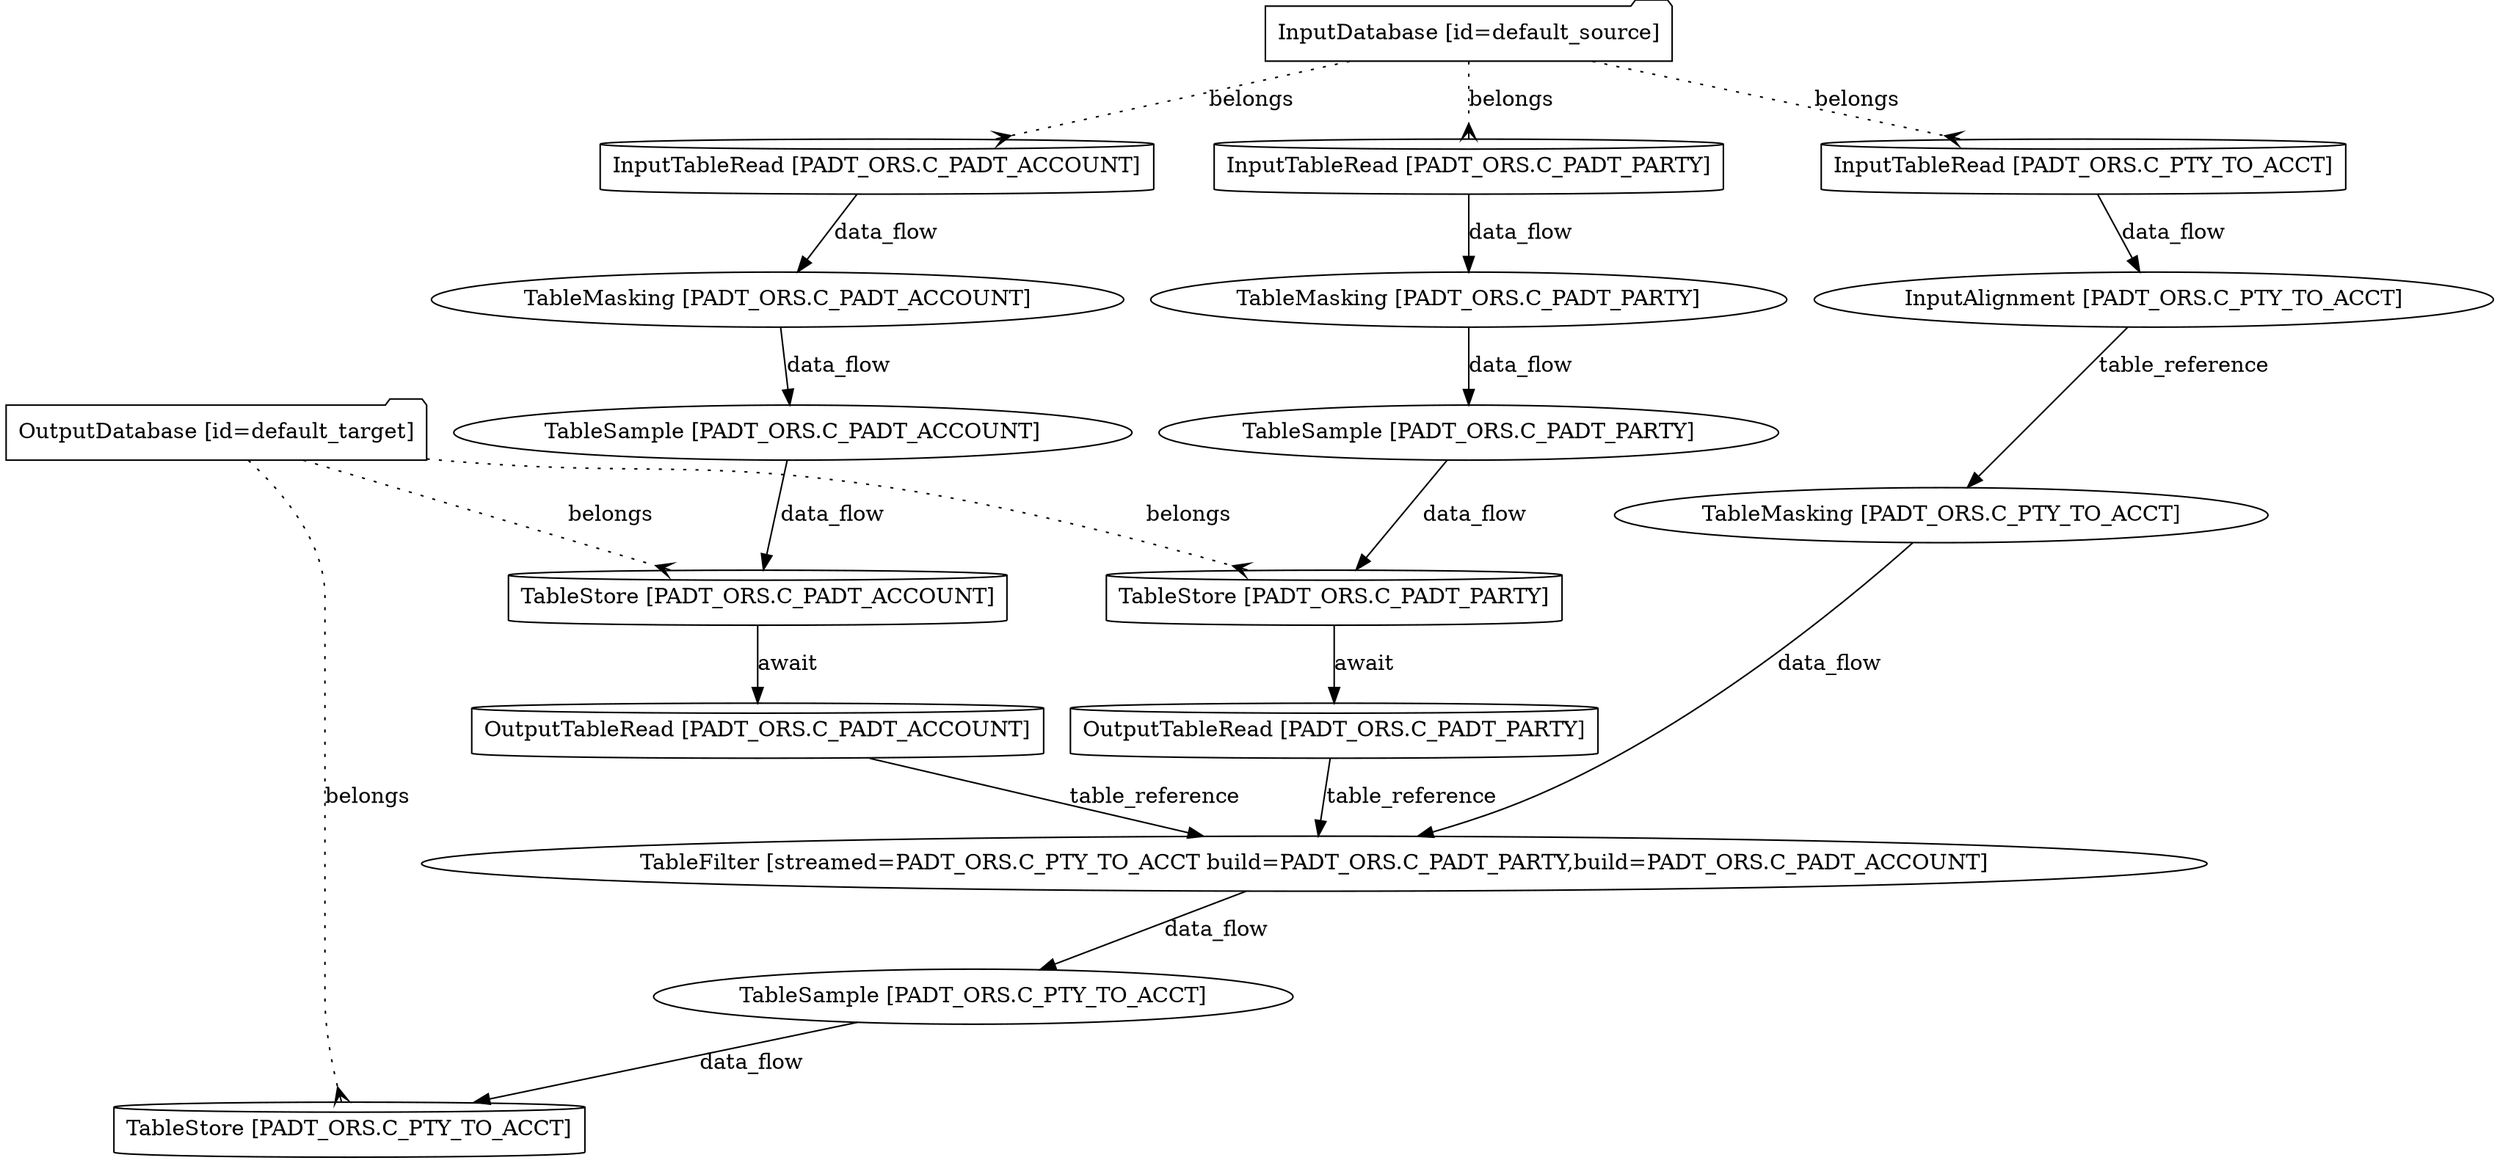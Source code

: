 strict digraph G {
  1 [ label="InputDatabase [id=default_source]" shape="folder" ];
  2 [ label="OutputDatabase [id=default_target]" shape="folder" ];
  3 [ label="TableMasking [PADT_ORS.C_PADT_ACCOUNT]" shape="ellipse" ];
  4 [ label="InputTableRead [PADT_ORS.C_PADT_ACCOUNT]" shape="cylinder" ];
  5 [ label="OutputTableRead [PADT_ORS.C_PADT_ACCOUNT]" shape="cylinder" ];
  6 [ label="TableStore [PADT_ORS.C_PADT_ACCOUNT]" shape="cylinder" ];
  7 [ label="TableMasking [PADT_ORS.C_PADT_PARTY]" shape="ellipse" ];
  8 [ label="InputTableRead [PADT_ORS.C_PADT_PARTY]" shape="cylinder" ];
  9 [ label="OutputTableRead [PADT_ORS.C_PADT_PARTY]" shape="cylinder" ];
  10 [ label="TableStore [PADT_ORS.C_PADT_PARTY]" shape="cylinder" ];
  11 [ label="TableMasking [PADT_ORS.C_PTY_TO_ACCT]" shape="ellipse" ];
  12 [ label="InputTableRead [PADT_ORS.C_PTY_TO_ACCT]" shape="cylinder" ];
  13 [ label="TableStore [PADT_ORS.C_PTY_TO_ACCT]" shape="cylinder" ];
  14 [ label="InputAlignment [PADT_ORS.C_PTY_TO_ACCT]" shape="ellipse" ];
  15 [ label="TableFilter [streamed=PADT_ORS.C_PTY_TO_ACCT build=PADT_ORS.C_PADT_PARTY,build=PADT_ORS.C_PADT_ACCOUNT]" shape="ellipse" ];
  16 [ label="TableSample [PADT_ORS.C_PTY_TO_ACCT]" shape="ellipse" ];
  17 [ label="TableSample [PADT_ORS.C_PADT_ACCOUNT]" shape="ellipse" ];
  18 [ label="TableSample [PADT_ORS.C_PADT_PARTY]" shape="ellipse" ];
  1 -> 4 [ label="belongs" style="dotted" arrowhead="crow" ];
  2 -> 6 [ label="belongs" style="dotted" arrowhead="crow" ];
  1 -> 8 [ label="belongs" style="dotted" arrowhead="crow" ];
  2 -> 10 [ label="belongs" style="dotted" arrowhead="crow" ];
  1 -> 12 [ label="belongs" style="dotted" arrowhead="crow" ];
  2 -> 13 [ label="belongs" style="dotted" arrowhead="crow" ];
  12 -> 14 [ label="data_flow" style="solid" arrowhead="normal" ];
  15 -> 16 [ label="data_flow" style="solid" arrowhead="normal" ];
  10 -> 9 [ label="await" style="solid" arrowhead="normal" ];
  9 -> 15 [ label="table_reference" style="solid" arrowhead="normal" ];
  14 -> 11 [ label="table_reference" style="solid" arrowhead="normal" ];
  6 -> 5 [ label="await" style="solid" arrowhead="normal" ];
  5 -> 15 [ label="table_reference" style="solid" arrowhead="normal" ];
  11 -> 15 [ label="data_flow" style="solid" arrowhead="normal" ];
  16 -> 13 [ label="data_flow" style="solid" arrowhead="normal" ];
  3 -> 17 [ label="data_flow" style="solid" arrowhead="normal" ];
  17 -> 6 [ label="data_flow" style="solid" arrowhead="normal" ];
  4 -> 3 [ label="data_flow" style="solid" arrowhead="normal" ];
  7 -> 18 [ label="data_flow" style="solid" arrowhead="normal" ];
  18 -> 10 [ label="data_flow" style="solid" arrowhead="normal" ];
  8 -> 7 [ label="data_flow" style="solid" arrowhead="normal" ];
}
